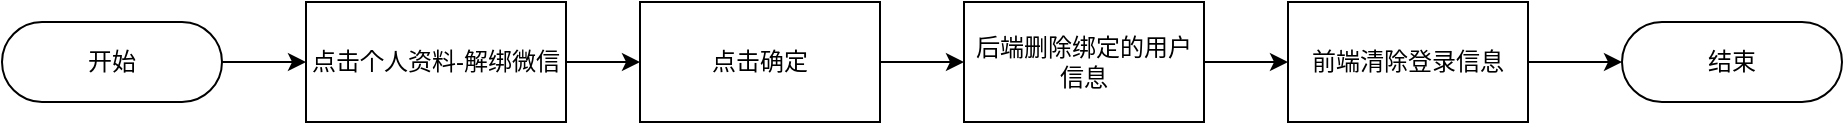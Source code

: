 <mxfile version="26.2.8">
  <diagram name="第 1 页" id="U_qr-SFguHVyFV1FghOU">
    <mxGraphModel dx="1657" dy="1107" grid="1" gridSize="10" guides="1" tooltips="1" connect="1" arrows="1" fold="1" page="1" pageScale="1" pageWidth="827" pageHeight="1169" math="0" shadow="0">
      <root>
        <mxCell id="0" />
        <mxCell id="1" parent="0" />
        <mxCell id="_26ZjIAqNj8J2nXQSt4l-5" value="" style="edgeStyle=orthogonalEdgeStyle;rounded=0;orthogonalLoop=1;jettySize=auto;html=1;" edge="1" parent="1" source="_26ZjIAqNj8J2nXQSt4l-2" target="_26ZjIAqNj8J2nXQSt4l-4">
          <mxGeometry relative="1" as="geometry" />
        </mxCell>
        <mxCell id="_26ZjIAqNj8J2nXQSt4l-2" value="开始" style="rounded=1;whiteSpace=wrap;html=1;arcSize=50;" vertex="1" parent="1">
          <mxGeometry x="40" y="360" width="110" height="40" as="geometry" />
        </mxCell>
        <mxCell id="_26ZjIAqNj8J2nXQSt4l-3" value="结束" style="rounded=1;whiteSpace=wrap;html=1;arcSize=50;" vertex="1" parent="1">
          <mxGeometry x="850" y="360" width="110" height="40" as="geometry" />
        </mxCell>
        <mxCell id="_26ZjIAqNj8J2nXQSt4l-7" value="" style="edgeStyle=orthogonalEdgeStyle;rounded=0;orthogonalLoop=1;jettySize=auto;html=1;" edge="1" parent="1" source="_26ZjIAqNj8J2nXQSt4l-4" target="_26ZjIAqNj8J2nXQSt4l-6">
          <mxGeometry relative="1" as="geometry" />
        </mxCell>
        <mxCell id="_26ZjIAqNj8J2nXQSt4l-4" value="点击个人资料-解绑微信" style="whiteSpace=wrap;html=1;rounded=1;arcSize=0;" vertex="1" parent="1">
          <mxGeometry x="192" y="350" width="130" height="60" as="geometry" />
        </mxCell>
        <mxCell id="_26ZjIAqNj8J2nXQSt4l-9" value="" style="edgeStyle=orthogonalEdgeStyle;rounded=0;orthogonalLoop=1;jettySize=auto;html=1;" edge="1" parent="1" source="_26ZjIAqNj8J2nXQSt4l-6" target="_26ZjIAqNj8J2nXQSt4l-8">
          <mxGeometry relative="1" as="geometry" />
        </mxCell>
        <mxCell id="_26ZjIAqNj8J2nXQSt4l-6" value="点击确定" style="whiteSpace=wrap;html=1;rounded=1;arcSize=0;" vertex="1" parent="1">
          <mxGeometry x="359" y="350" width="120" height="60" as="geometry" />
        </mxCell>
        <mxCell id="_26ZjIAqNj8J2nXQSt4l-11" value="" style="edgeStyle=orthogonalEdgeStyle;rounded=0;orthogonalLoop=1;jettySize=auto;html=1;" edge="1" parent="1" source="_26ZjIAqNj8J2nXQSt4l-8" target="_26ZjIAqNj8J2nXQSt4l-10">
          <mxGeometry relative="1" as="geometry" />
        </mxCell>
        <mxCell id="_26ZjIAqNj8J2nXQSt4l-8" value="后端删除绑定的用户信息" style="whiteSpace=wrap;html=1;rounded=1;arcSize=0;" vertex="1" parent="1">
          <mxGeometry x="521" y="350" width="120" height="60" as="geometry" />
        </mxCell>
        <mxCell id="_26ZjIAqNj8J2nXQSt4l-12" value="" style="edgeStyle=orthogonalEdgeStyle;rounded=0;orthogonalLoop=1;jettySize=auto;html=1;" edge="1" parent="1" source="_26ZjIAqNj8J2nXQSt4l-10" target="_26ZjIAqNj8J2nXQSt4l-3">
          <mxGeometry relative="1" as="geometry" />
        </mxCell>
        <mxCell id="_26ZjIAqNj8J2nXQSt4l-10" value="前端清除登录信息" style="whiteSpace=wrap;html=1;rounded=1;arcSize=0;" vertex="1" parent="1">
          <mxGeometry x="683" y="350" width="120" height="60" as="geometry" />
        </mxCell>
      </root>
    </mxGraphModel>
  </diagram>
</mxfile>
